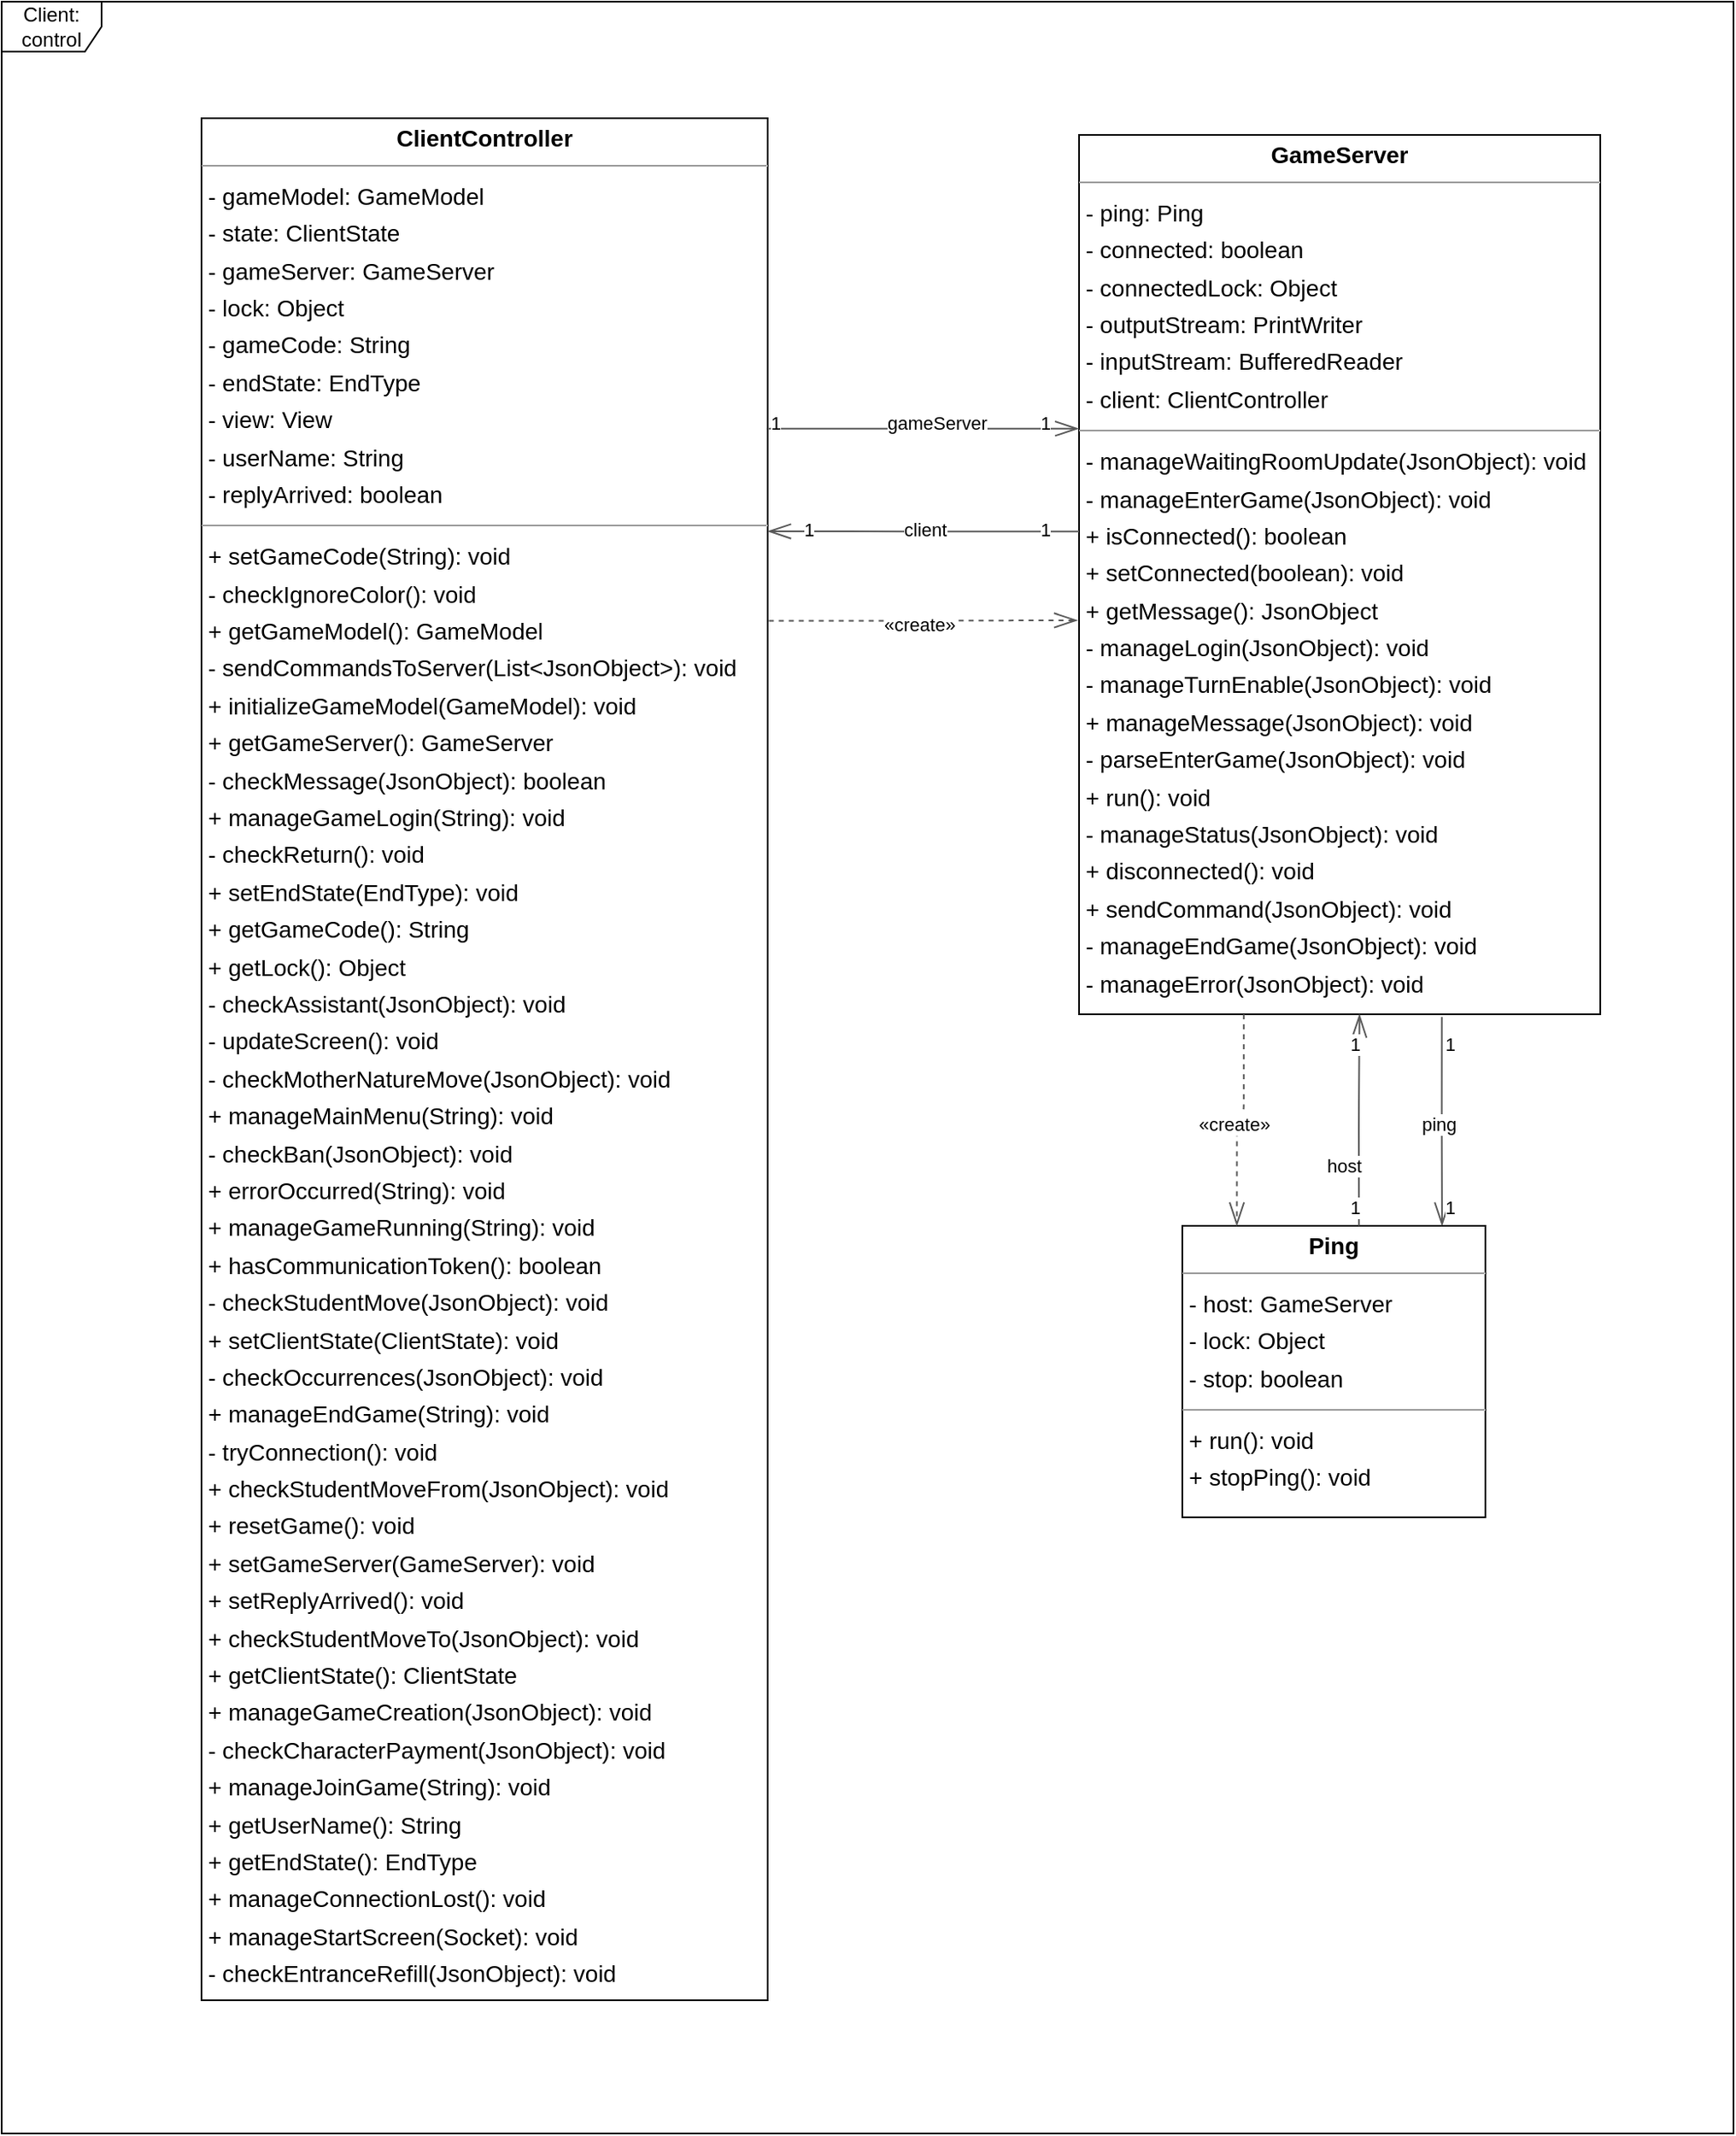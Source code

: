 <mxfile version="20.0.3" type="device"><diagram id="-9w3fpqJIGb6tqZFWBZJ" name="Page-1"><mxGraphModel dx="1516" dy="394" grid="1" gridSize="10" guides="1" tooltips="1" connect="1" arrows="1" fold="1" page="0" pageScale="1" pageWidth="1920" pageHeight="1200" background="none" math="0" shadow="0"><root><mxCell id="0"/><mxCell id="1" parent="0"/><mxCell id="Dyn-Vs4LJNmj7OxNzSLJ-1" value="Client: control" style="shape=umlFrame;whiteSpace=wrap;html=1;" vertex="1" parent="1"><mxGeometry x="-600" y="160" width="1040" height="1280" as="geometry"/></mxCell><mxCell id="node0" value="&lt;p style=&quot;margin:0px;margin-top:4px;text-align:center;&quot;&gt;&lt;b&gt;ClientController&lt;/b&gt;&lt;/p&gt;&lt;hr size=&quot;1&quot;/&gt;&lt;p style=&quot;margin:0 0 0 4px;line-height:1.6;&quot;&gt;- gameModel: GameModel&lt;br/&gt;- state: ClientState&lt;br/&gt;- gameServer: GameServer&lt;br/&gt;- lock: Object&lt;br/&gt;- gameCode: String&lt;br/&gt;- endState: EndType&lt;br/&gt;- view: View&lt;br/&gt;- userName: String&lt;br/&gt;- replyArrived: boolean&lt;/p&gt;&lt;hr size=&quot;1&quot;/&gt;&lt;p style=&quot;margin:0 0 0 4px;line-height:1.6;&quot;&gt;+ setGameCode(String): void&lt;br/&gt;- checkIgnoreColor(): void&lt;br/&gt;+ getGameModel(): GameModel&lt;br/&gt;- sendCommandsToServer(List&amp;lt;JsonObject&amp;gt;): void&lt;br/&gt;+ initializeGameModel(GameModel): void&lt;br/&gt;+ getGameServer(): GameServer&lt;br/&gt;- checkMessage(JsonObject): boolean&lt;br/&gt;+ manageGameLogin(String): void&lt;br/&gt;- checkReturn(): void&lt;br/&gt;+ setEndState(EndType): void&lt;br/&gt;+ getGameCode(): String&lt;br/&gt;+ getLock(): Object&lt;br/&gt;- checkAssistant(JsonObject): void&lt;br/&gt;- updateScreen(): void&lt;br/&gt;- checkMotherNatureMove(JsonObject): void&lt;br/&gt;+ manageMainMenu(String): void&lt;br/&gt;- checkBan(JsonObject): void&lt;br/&gt;+ errorOccurred(String): void&lt;br/&gt;+ manageGameRunning(String): void&lt;br/&gt;+ hasCommunicationToken(): boolean&lt;br/&gt;- checkStudentMove(JsonObject): void&lt;br/&gt;+ setClientState(ClientState): void&lt;br/&gt;- checkOccurrences(JsonObject): void&lt;br/&gt;+ manageEndGame(String): void&lt;br/&gt;- tryConnection(): void&lt;br/&gt;+ checkStudentMoveFrom(JsonObject): void&lt;br/&gt;+ resetGame(): void&lt;br/&gt;+ setGameServer(GameServer): void&lt;br/&gt;+ setReplyArrived(): void&lt;br/&gt;+ checkStudentMoveTo(JsonObject): void&lt;br/&gt;+ getClientState(): ClientState&lt;br/&gt;+ manageGameCreation(JsonObject): void&lt;br/&gt;- checkCharacterPayment(JsonObject): void&lt;br/&gt;+ manageJoinGame(String): void&lt;br/&gt;+ getUserName(): String&lt;br/&gt;+ getEndState(): EndType&lt;br/&gt;+ manageConnectionLost(): void&lt;br/&gt;+ manageStartScreen(Socket): void&lt;br/&gt;- checkEntranceRefill(JsonObject): void&lt;/p&gt;" style="verticalAlign=top;align=left;overflow=fill;fontSize=14;fontFamily=Helvetica;html=1;rounded=0;shadow=0;comic=0;labelBackgroundColor=none;strokeWidth=1;" parent="1" vertex="1"><mxGeometry x="-480" y="230" width="340" height="1130" as="geometry"/></mxCell><mxCell id="node2" value="&lt;p style=&quot;margin:0px;margin-top:4px;text-align:center;&quot;&gt;&lt;b&gt;GameServer&lt;/b&gt;&lt;/p&gt;&lt;hr size=&quot;1&quot;/&gt;&lt;p style=&quot;margin:0 0 0 4px;line-height:1.6;&quot;&gt;- ping: Ping&lt;br/&gt;- connected: boolean&lt;br/&gt;- connectedLock: Object&lt;br/&gt;- outputStream: PrintWriter&lt;br/&gt;- inputStream: BufferedReader&lt;br/&gt;- client: ClientController&lt;/p&gt;&lt;hr size=&quot;1&quot;/&gt;&lt;p style=&quot;margin:0 0 0 4px;line-height:1.6;&quot;&gt;- manageWaitingRoomUpdate(JsonObject): void&lt;br/&gt;- manageEnterGame(JsonObject): void&lt;br/&gt;+ isConnected(): boolean&lt;br/&gt;+ setConnected(boolean): void&lt;br/&gt;+ getMessage(): JsonObject&lt;br/&gt;- manageLogin(JsonObject): void&lt;br/&gt;- manageTurnEnable(JsonObject): void&lt;br/&gt;+ manageMessage(JsonObject): void&lt;br/&gt;- parseEnterGame(JsonObject): void&lt;br/&gt;+ run(): void&lt;br/&gt;- manageStatus(JsonObject): void&lt;br/&gt;+ disconnected(): void&lt;br/&gt;+ sendCommand(JsonObject): void&lt;br/&gt;- manageEndGame(JsonObject): void&lt;br/&gt;- manageError(JsonObject): void&lt;/p&gt;" style="verticalAlign=top;align=left;overflow=fill;fontSize=14;fontFamily=Helvetica;html=1;rounded=0;shadow=0;comic=0;labelBackgroundColor=none;strokeWidth=1;" parent="1" vertex="1"><mxGeometry x="47" y="240" width="313" height="528" as="geometry"/></mxCell><mxCell id="node1" value="&lt;p style=&quot;margin:0px;margin-top:4px;text-align:center;&quot;&gt;&lt;b&gt;Ping&lt;/b&gt;&lt;/p&gt;&lt;hr size=&quot;1&quot;/&gt;&lt;p style=&quot;margin:0 0 0 4px;line-height:1.6;&quot;&gt;- host: GameServer&lt;br/&gt;- lock: Object&lt;br/&gt;- stop: boolean&lt;/p&gt;&lt;hr size=&quot;1&quot;/&gt;&lt;p style=&quot;margin:0 0 0 4px;line-height:1.6;&quot;&gt;+ run(): void&lt;br/&gt;+ stopPing(): void&lt;/p&gt;" style="verticalAlign=top;align=left;overflow=fill;fontSize=14;fontFamily=Helvetica;html=1;rounded=0;shadow=0;comic=0;labelBackgroundColor=none;strokeWidth=1;" parent="1" vertex="1"><mxGeometry x="109" y="895" width="182" height="175" as="geometry"/></mxCell><mxCell id="edge0" value="" style="html=1;rounded=1;edgeStyle=orthogonalEdgeStyle;dashed=1;startArrow=none;endArrow=openThin;endSize=12;strokeColor=#595959;exitX=1.002;exitY=0.267;exitDx=0;exitDy=0;entryX=-0.003;entryY=0.552;entryDx=0;entryDy=0;entryPerimeter=0;exitPerimeter=0;" parent="1" source="node0" target="node2" edge="1"><mxGeometry width="50" height="50" relative="1" as="geometry"><Array as="points"/></mxGeometry></mxCell><mxCell id="label2" value="«create»" style="edgeLabel;resizable=0;html=1;align=left;verticalAlign=top;strokeColor=default;" parent="edge0" vertex="1" connectable="0"><mxGeometry x="-72" y="521" as="geometry"/></mxCell><mxCell id="edge2" value="" style="html=1;rounded=1;edgeStyle=orthogonalEdgeStyle;dashed=0;startArrow=diamondThinstartSize=12;endArrow=openThin;endSize=12;strokeColor=#595959;entryX=-0.001;entryY=0.334;entryDx=0;entryDy=0;entryPerimeter=0;" parent="1" source="node0" target="node2" edge="1"><mxGeometry width="50" height="50" relative="1" as="geometry"><Array as="points"><mxPoint x="10" y="417"/></Array></mxGeometry></mxCell><mxCell id="label12" value="1" style="edgeLabel;resizable=0;html=1;align=left;verticalAlign=top;strokeColor=default;" parent="edge2" vertex="1" connectable="0"><mxGeometry x="22" y="400" as="geometry"/></mxCell><mxCell id="label16" value="1" style="edgeLabel;resizable=0;html=1;align=left;verticalAlign=top;strokeColor=default;" parent="edge2" vertex="1" connectable="0"><mxGeometry x="-140" y="400" as="geometry"/></mxCell><mxCell id="label17" value="gameServer" style="edgeLabel;resizable=0;html=1;align=left;verticalAlign=top;strokeColor=default;" parent="edge2" vertex="1" connectable="0"><mxGeometry x="-70" y="400" as="geometry"/></mxCell><mxCell id="edge4" value="" style="html=1;rounded=1;edgeStyle=orthogonalEdgeStyle;dashed=0;startArrow=diamondThinstartSize=12;endArrow=openThin;endSize=12;strokeColor=#595959;exitX=0;exitY=0.451;exitDx=0;exitDy=0;exitPerimeter=0;" parent="1" source="node2" edge="1"><mxGeometry width="50" height="50" relative="1" as="geometry"><Array as="points"/><mxPoint x="-140" y="478" as="targetPoint"/></mxGeometry></mxCell><mxCell id="label24" value="1" style="edgeLabel;resizable=0;html=1;align=left;verticalAlign=top;strokeColor=default;" parent="edge4" vertex="1" connectable="0"><mxGeometry x="-120" y="464" as="geometry"/></mxCell><mxCell id="label28" value="1" style="edgeLabel;resizable=0;html=1;align=left;verticalAlign=top;strokeColor=default;" parent="edge4" vertex="1" connectable="0"><mxGeometry x="22" y="464" as="geometry"/></mxCell><mxCell id="label29" value="client" style="edgeLabel;resizable=0;html=1;align=left;verticalAlign=top;strokeColor=default;" parent="edge4" vertex="1" connectable="0"><mxGeometry x="-60" y="464" as="geometry"/></mxCell><mxCell id="edge3" value="" style="html=1;rounded=1;edgeStyle=orthogonalEdgeStyle;dashed=0;startArrow=diamondThinstartSize=12;endArrow=openThin;endSize=12;strokeColor=#595959;exitX=0.696;exitY=1.003;exitDx=0;exitDy=0;entryX=0.857;entryY=0.000;entryDx=0;entryDy=0;exitPerimeter=0;" parent="1" source="node2" target="node1" edge="1"><mxGeometry width="50" height="50" relative="1" as="geometry"><Array as="points"/></mxGeometry></mxCell><mxCell id="label18" value="1" style="edgeLabel;resizable=0;html=1;align=left;verticalAlign=top;strokeColor=default;" parent="edge3" vertex="1" connectable="0"><mxGeometry x="265" y="871" as="geometry"/></mxCell><mxCell id="label22" value="1" style="edgeLabel;resizable=0;html=1;align=left;verticalAlign=top;strokeColor=default;" parent="edge3" vertex="1" connectable="0"><mxGeometry x="265" y="773" as="geometry"/></mxCell><mxCell id="label23" value="ping" style="edgeLabel;resizable=0;html=1;align=left;verticalAlign=top;strokeColor=default;" parent="edge3" vertex="1" connectable="0"><mxGeometry x="251" y="821" as="geometry"/></mxCell><mxCell id="edge5" value="" style="html=1;rounded=1;edgeStyle=orthogonalEdgeStyle;dashed=1;startArrow=none;endArrow=openThin;endSize=12;strokeColor=#595959;exitX=0.316;exitY=1.000;exitDx=0;exitDy=0;entryX=0.180;entryY=0.000;entryDx=0;entryDy=0;" parent="1" source="node2" target="node1" edge="1"><mxGeometry width="50" height="50" relative="1" as="geometry"><Array as="points"><mxPoint x="142" y="831"/></Array></mxGeometry></mxCell><mxCell id="label32" value="«create»" style="edgeLabel;resizable=0;html=1;align=left;verticalAlign=top;strokeColor=default;" parent="edge5" vertex="1" connectable="0"><mxGeometry x="117" y="821" as="geometry"/></mxCell><mxCell id="edge1" value="" style="html=1;rounded=1;edgeStyle=orthogonalEdgeStyle;dashed=0;startArrow=diamondThinstartSize=12;endArrow=openThin;endSize=12;strokeColor=#595959;exitX=0.583;exitY=-0.011;exitDx=0;exitDy=0;entryX=0.538;entryY=1.000;entryDx=0;entryDy=0;exitPerimeter=0;" parent="1" source="node1" target="node2" edge="1"><mxGeometry width="50" height="50" relative="1" as="geometry"><Array as="points"><mxPoint x="215" y="896"/><mxPoint x="215" y="831"/><mxPoint x="215" y="831"/></Array></mxGeometry></mxCell><mxCell id="label6" value="1" style="edgeLabel;resizable=0;html=1;align=left;verticalAlign=top;strokeColor=default;" parent="edge1" vertex="1" connectable="0"><mxGeometry x="208" y="773" as="geometry"/></mxCell><mxCell id="label10" value="1" style="edgeLabel;resizable=0;html=1;align=left;verticalAlign=top;strokeColor=default;" parent="edge1" vertex="1" connectable="0"><mxGeometry x="208" y="871" as="geometry"/></mxCell><mxCell id="label11" value="host" style="edgeLabel;resizable=0;html=1;align=left;verticalAlign=top;strokeColor=default;" parent="edge1" vertex="1" connectable="0"><mxGeometry x="194" y="846" as="geometry"/></mxCell></root></mxGraphModel></diagram></mxfile>
